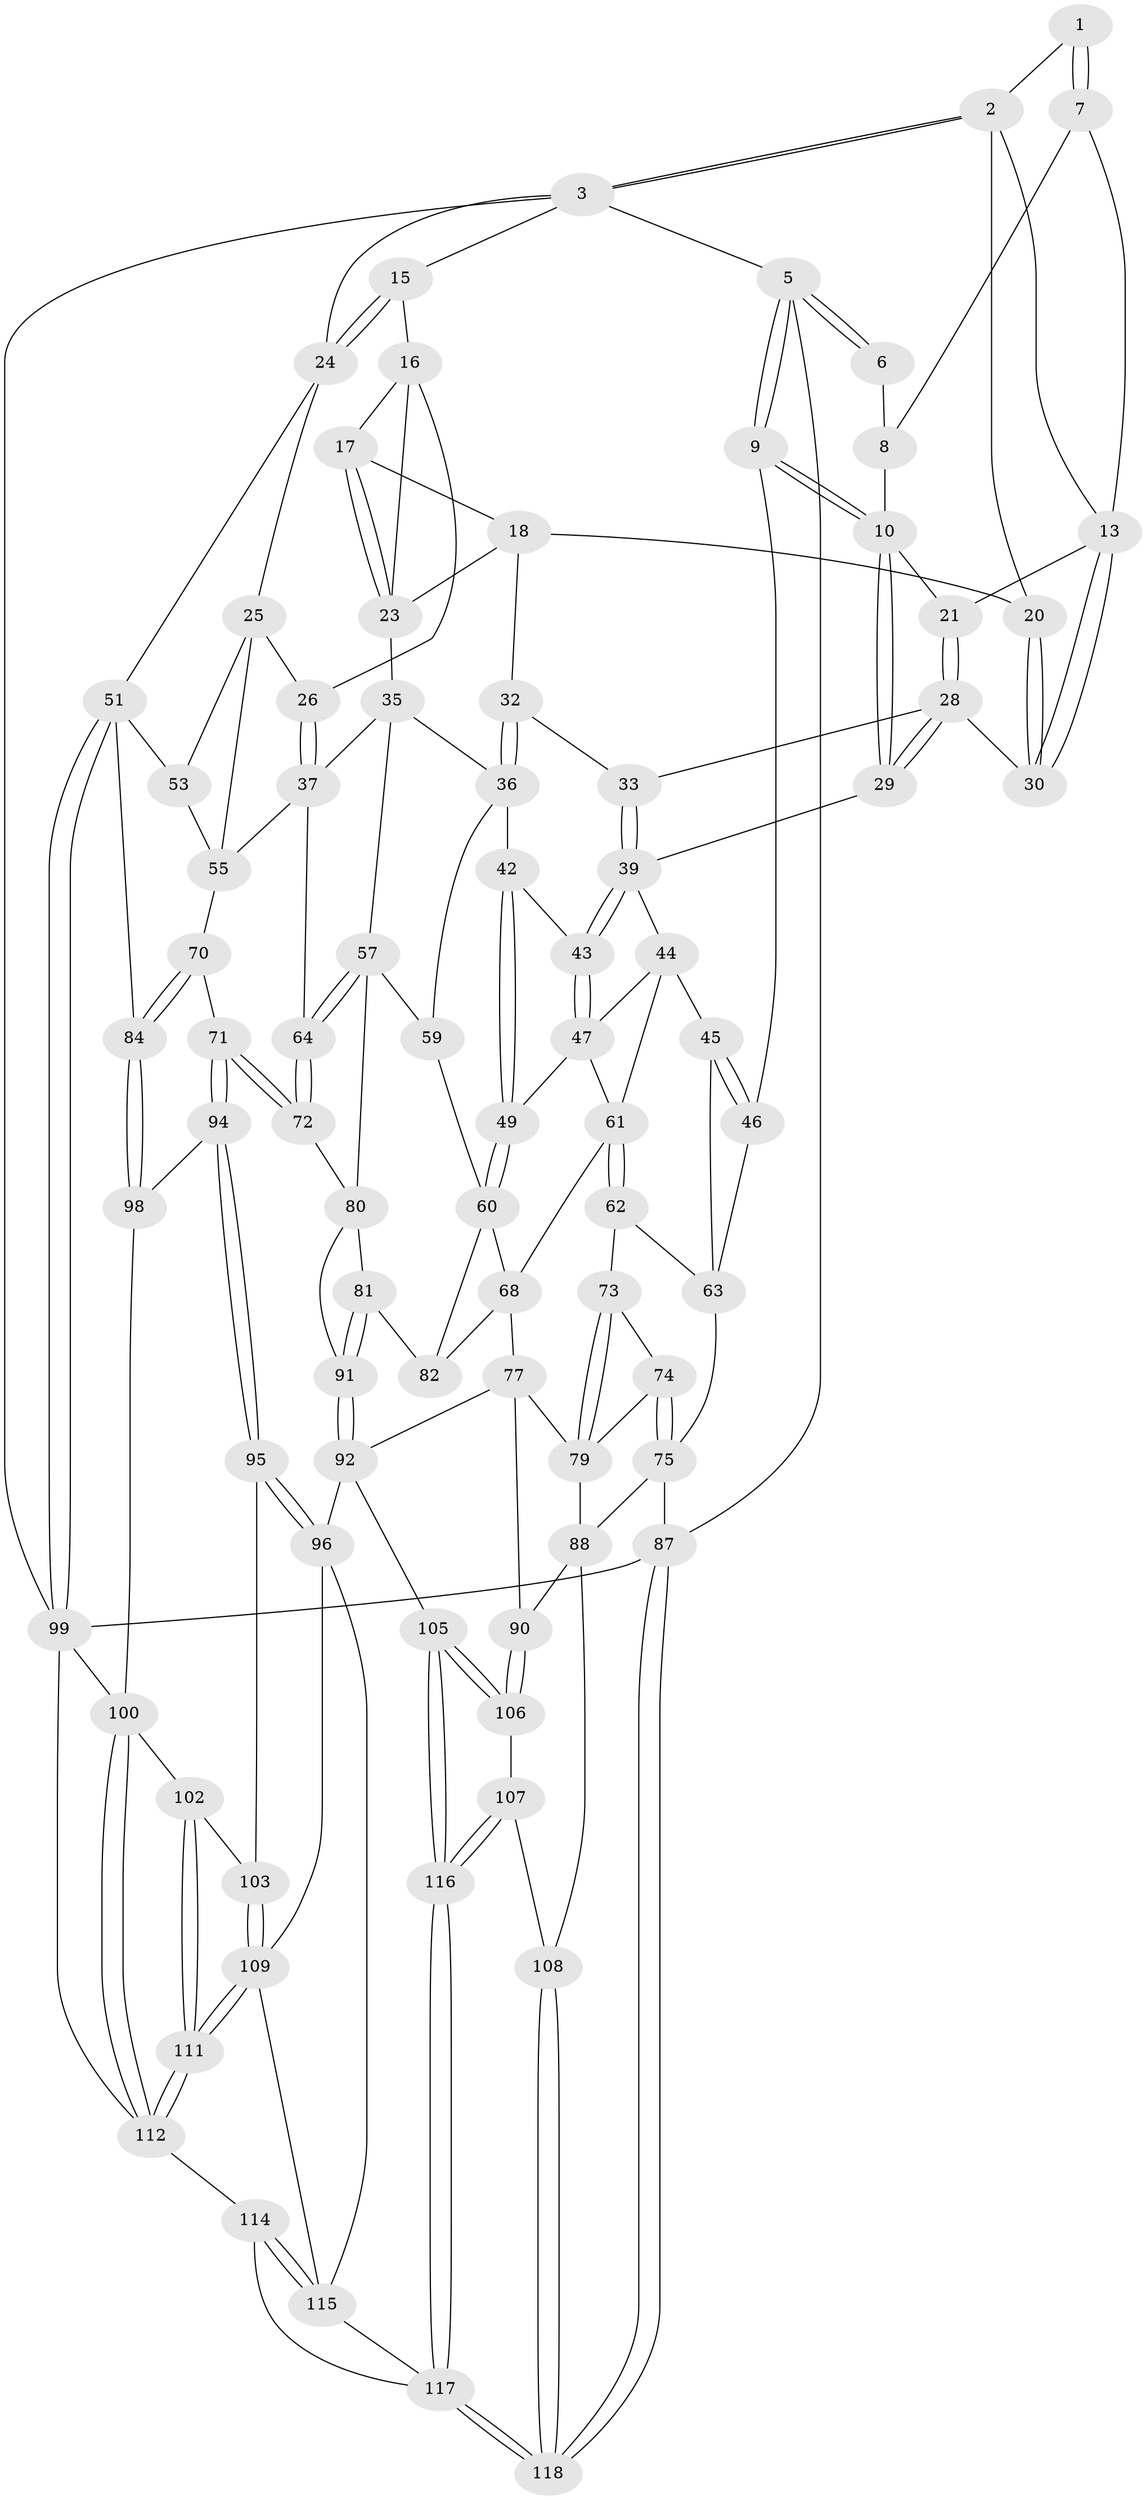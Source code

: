 // Generated by graph-tools (version 1.1) at 2025/24/03/03/25 07:24:36]
// undirected, 84 vertices, 193 edges
graph export_dot {
graph [start="1"]
  node [color=gray90,style=filled];
  1 [pos="+0.23828937076388987+0"];
  2 [pos="+0.47449898757608294+0",super="+12"];
  3 [pos="+0.818064126868099+0",super="+4"];
  5 [pos="+0+0"];
  6 [pos="+0.1906753766843896+0"];
  7 [pos="+0.25418636170527475+0.08020608633297956"];
  8 [pos="+0.1575956448174175+0.061127498776777575"];
  9 [pos="+0+0.20725647206502634"];
  10 [pos="+0+0.21499342329387872",super="+11"];
  13 [pos="+0.2911121291017055+0.15147980572316672",super="+14"];
  15 [pos="+0.798382830159896+0"];
  16 [pos="+0.778534762236303+0",super="+22"];
  17 [pos="+0.5906056719160921+0.14077801925624114"];
  18 [pos="+0.5338296357880485+0.18122424457390215",super="+19"];
  20 [pos="+0.46831423278174467+0.1503965912105295"];
  21 [pos="+0.26013313245740355+0.14051889861454034"];
  23 [pos="+0.6744975905782906+0.25523338777929255",super="+34"];
  24 [pos="+0.898871812378259+0.2707623458391418",super="+27"];
  25 [pos="+0.8182677030986739+0.34755075717833256",super="+54"];
  26 [pos="+0.7920112096577184+0.35030470811023967"];
  28 [pos="+0.06846714290321383+0.2179162755514179",super="+31"];
  29 [pos="+0+0.22777409807910048"];
  30 [pos="+0.3018754136549148+0.1715556490530633"];
  32 [pos="+0.42116391937779457+0.2879221446433272"];
  33 [pos="+0.3004817556052126+0.2622435616625428"];
  35 [pos="+0.5427843685842275+0.3564856098434398",super="+38"];
  36 [pos="+0.48492193684143975+0.3650400289295746",super="+41"];
  37 [pos="+0.7182357399995368+0.42958058144797034",super="+56"];
  39 [pos="+0.2745487934095953+0.32225100110284355",super="+40"];
  42 [pos="+0.3780451792054764+0.4027774056941763"];
  43 [pos="+0.31376102778022985+0.3944909913228161"];
  44 [pos="+0.17100451462749405+0.4190935966961318",super="+48"];
  45 [pos="+0.1279817745639278+0.43808484488315774"];
  46 [pos="+0+0.3779448161032775"];
  47 [pos="+0.2963134568083324+0.44227641842457677",super="+50"];
  49 [pos="+0.3834702674772532+0.5228040095473406"];
  51 [pos="+1+0.5571434855669204",super="+52"];
  53 [pos="+0.9880433300559484+0.5553217664197496"];
  55 [pos="+0.7348208006969279+0.5140346748920298",super="+69"];
  57 [pos="+0.5731425445375327+0.5104269575556375",super="+58"];
  59 [pos="+0.450229969214775+0.5322921680186494"];
  60 [pos="+0.4184666144559859+0.5378117697605796",super="+67"];
  61 [pos="+0.20560861353255575+0.5341831029838",super="+65"];
  62 [pos="+0.14082801383271168+0.5430402264202647"];
  63 [pos="+0.107344879475469+0.5130076106730637",super="+66"];
  64 [pos="+0.6592810777225839+0.5828921181418162"];
  68 [pos="+0.25708241649381336+0.6388692035412656",super="+76"];
  70 [pos="+0.7778884851813357+0.6469009713899162"];
  71 [pos="+0.7248468373019399+0.6834446979532196"];
  72 [pos="+0.6544751789129979+0.6241949093173829"];
  73 [pos="+0.12496147164017937+0.5682436037992993"];
  74 [pos="+0+0.5869808789781145"];
  75 [pos="+0+0.4998097004558876",super="+86"];
  77 [pos="+0.2316207979165452+0.7395503580170515",super="+78"];
  79 [pos="+0.11807824877277504+0.6629612712132917",super="+85"];
  80 [pos="+0.490971026867534+0.5785676603397819",super="+83"];
  81 [pos="+0.43885871051156056+0.6814492540154148"];
  82 [pos="+0.3813903379786647+0.6275398783453409"];
  84 [pos="+0.9254326492519908+0.6740825217302496"];
  87 [pos="+0+1"];
  88 [pos="+0.02413885372705116+0.7664337958521442",super="+89"];
  90 [pos="+0.1882717109001738+0.7787801917567199"];
  91 [pos="+0.48419844417242525+0.8467913888416395"];
  92 [pos="+0.48306291221794495+0.8528781892178804",super="+93"];
  94 [pos="+0.7369959167073059+0.7312033346866981"];
  95 [pos="+0.7278093983434416+0.7718857468725341"];
  96 [pos="+0.5354659276831392+0.8560655804128858",super="+97"];
  98 [pos="+0.900299308720121+0.7244671812916932"];
  99 [pos="+1+0.8631007525517532",super="+104"];
  100 [pos="+0.9541166343880905+0.861617776480083",super="+101"];
  102 [pos="+0.8172077842475028+0.8637881697476716"];
  103 [pos="+0.7911717246113197+0.8550303939146646"];
  105 [pos="+0.2572195486496694+0.9556750591355655"];
  106 [pos="+0.15254813349326132+0.8622349805173755"];
  107 [pos="+0.11847206591377997+0.8966756121321632"];
  108 [pos="+0.07319928673990643+0.9126110900235529"];
  109 [pos="+0.7209403503093259+0.9116895261399808",super="+110"];
  111 [pos="+0.8368146732549611+1"];
  112 [pos="+0.861906000973598+1",super="+113"];
  114 [pos="+0.8326681546655772+1"];
  115 [pos="+0.6974281650510394+0.9726608293001869",super="+119"];
  116 [pos="+0.2379489825934508+1"];
  117 [pos="+0.2585056188600643+1",super="+120"];
  118 [pos="+0+1"];
  1 -- 2;
  1 -- 7;
  1 -- 7;
  2 -- 3;
  2 -- 3;
  2 -- 20;
  2 -- 13;
  3 -- 15;
  3 -- 5;
  3 -- 99;
  3 -- 24;
  5 -- 6;
  5 -- 6;
  5 -- 9;
  5 -- 9;
  5 -- 87;
  6 -- 8;
  7 -- 8;
  7 -- 13;
  8 -- 10;
  9 -- 10;
  9 -- 10;
  9 -- 46;
  10 -- 29;
  10 -- 29;
  10 -- 21;
  13 -- 30;
  13 -- 30;
  13 -- 21;
  15 -- 16;
  15 -- 24;
  15 -- 24;
  16 -- 17;
  16 -- 26;
  16 -- 23;
  17 -- 18;
  17 -- 23;
  17 -- 23;
  18 -- 32;
  18 -- 20;
  18 -- 23;
  20 -- 30;
  20 -- 30;
  21 -- 28;
  21 -- 28;
  23 -- 35;
  24 -- 25;
  24 -- 51;
  25 -- 26;
  25 -- 53;
  25 -- 55;
  26 -- 37;
  26 -- 37;
  28 -- 29;
  28 -- 29;
  28 -- 33;
  28 -- 30;
  29 -- 39;
  32 -- 33;
  32 -- 36;
  32 -- 36;
  33 -- 39;
  33 -- 39;
  35 -- 36;
  35 -- 57;
  35 -- 37;
  36 -- 42;
  36 -- 59;
  37 -- 64;
  37 -- 55;
  39 -- 43;
  39 -- 43;
  39 -- 44;
  42 -- 43;
  42 -- 49;
  42 -- 49;
  43 -- 47;
  43 -- 47;
  44 -- 45;
  44 -- 61;
  44 -- 47;
  45 -- 46;
  45 -- 46;
  45 -- 63;
  46 -- 63;
  47 -- 49;
  47 -- 61;
  49 -- 60;
  49 -- 60;
  51 -- 99;
  51 -- 99;
  51 -- 84;
  51 -- 53;
  53 -- 55;
  55 -- 70;
  57 -- 64;
  57 -- 64;
  57 -- 80;
  57 -- 59;
  59 -- 60;
  60 -- 82;
  60 -- 68;
  61 -- 62;
  61 -- 62;
  61 -- 68;
  62 -- 63;
  62 -- 73;
  63 -- 75;
  64 -- 72;
  64 -- 72;
  68 -- 82;
  68 -- 77;
  70 -- 71;
  70 -- 84;
  70 -- 84;
  71 -- 72;
  71 -- 72;
  71 -- 94;
  71 -- 94;
  72 -- 80;
  73 -- 74;
  73 -- 79;
  73 -- 79;
  74 -- 75;
  74 -- 75;
  74 -- 79;
  75 -- 88;
  75 -- 87;
  77 -- 90;
  77 -- 79;
  77 -- 92;
  79 -- 88;
  80 -- 81;
  80 -- 91;
  81 -- 82;
  81 -- 91;
  81 -- 91;
  84 -- 98;
  84 -- 98;
  87 -- 118;
  87 -- 118;
  87 -- 99;
  88 -- 90;
  88 -- 108;
  90 -- 106;
  90 -- 106;
  91 -- 92;
  91 -- 92;
  92 -- 105;
  92 -- 96;
  94 -- 95;
  94 -- 95;
  94 -- 98;
  95 -- 96;
  95 -- 96;
  95 -- 103;
  96 -- 109;
  96 -- 115;
  98 -- 100;
  99 -- 100;
  99 -- 112;
  100 -- 112;
  100 -- 112;
  100 -- 102;
  102 -- 103;
  102 -- 111;
  102 -- 111;
  103 -- 109;
  103 -- 109;
  105 -- 106;
  105 -- 106;
  105 -- 116;
  105 -- 116;
  106 -- 107;
  107 -- 108;
  107 -- 116;
  107 -- 116;
  108 -- 118;
  108 -- 118;
  109 -- 111;
  109 -- 111;
  109 -- 115;
  111 -- 112;
  111 -- 112;
  112 -- 114;
  114 -- 115;
  114 -- 115;
  114 -- 117;
  115 -- 117;
  116 -- 117;
  116 -- 117;
  117 -- 118;
  117 -- 118;
}

